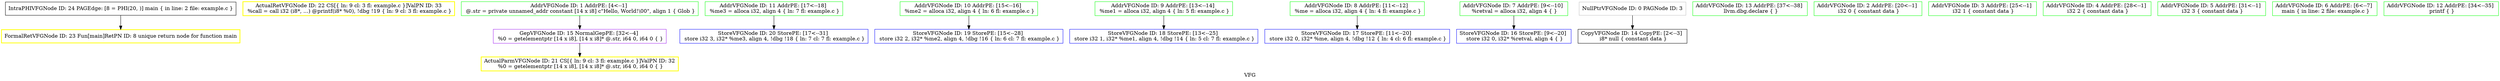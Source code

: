 digraph "VFG" {
	label="VFG";

	Node0x55c11dbe3e70 [shape=record,color=black,label="{IntraPHIVFGNode ID: 24 PAGEdge: [8 = PHI(20, )]    main \{ in line: 2 file: example.c \}}"];
	Node0x55c11dbe3e70 -> Node0x55c11dbcf870[style=solid];
	Node0x55c11dbcf870 [shape=record,color=yellow,penwidth=2,label="{FormalRetVFGNode ID: 23 Fun[main]RetPN ID: 8 unique return node for function main}"];
	Node0x55c11dbe6b20 [shape=record,color=yellow,penwidth=2,label="{ActualRetVFGNode ID: 22 CS[\{ ln: 9  cl: 3  fl: example.c \}]ValPN ID: 33\n   %call = call i32 (i8*, ...) @printf(i8* %0), !dbg !19 \{ ln: 9  cl: 3  fl: example.c \}}"];
	Node0x55c11dbe69f0 [shape=record,color=yellow,penwidth=2,label="{ActualParmVFGNode ID: 21 CS[\{ ln: 9  cl: 3  fl: example.c \}]ValPN ID: 32\n   %0 = getelementptr [14 x i8], [14 x i8]* @.str, i64 0, i64 0 \{  \}}"];
	Node0x55c11dbe68c0 [shape=record,color=blue,label="{StoreVFGNode ID: 20 StorePE: [17\<--31]  \n   store i32 3, i32* %me3, align 4, !dbg !18 \{ ln: 7  cl: 7  fl: example.c \}}"];
	Node0x55c11dbe6790 [shape=record,color=blue,label="{StoreVFGNode ID: 19 StorePE: [15\<--28]  \n   store i32 2, i32* %me2, align 4, !dbg !16 \{ ln: 6  cl: 7  fl: example.c \}}"];
	Node0x55c11dbe6660 [shape=record,color=blue,label="{StoreVFGNode ID: 18 StorePE: [13\<--25]  \n   store i32 1, i32* %me1, align 4, !dbg !14 \{ ln: 5  cl: 7  fl: example.c \}}"];
	Node0x55c11dbe6530 [shape=record,color=blue,label="{StoreVFGNode ID: 17 StorePE: [11\<--20]  \n   store i32 0, i32* %me, align 4, !dbg !12 \{ ln: 4  cl: 6  fl: example.c \}}"];
	Node0x55c11dbe6400 [shape=record,color=blue,label="{StoreVFGNode ID: 16 StorePE: [9\<--20]  \n   store i32 0, i32* %retval, align 4 \{  \}}"];
	Node0x55c11dbe62a0 [shape=record,color=purple,label="{GepVFGNode ID: 15 NormalGepPE: [32\<--4]  \n   %0 = getelementptr [14 x i8], [14 x i8]* @.str, i64 0, i64 0 \{  \}}"];
	Node0x55c11dbe62a0 -> Node0x55c11dbe69f0[style=solid];
	Node0x55c11dbe6050 [shape=record,color=black,label="{CopyVFGNode ID: 14 CopyPE: [2\<--3]  \n i8* null \{ constant data \}}"];
	Node0x55c11dbe5220 [shape=record,color=green,label="{AddrVFGNode ID: 13 AddrPE: [37\<--38]  \n llvm.dbg.declare \{  \}}"];
	Node0x55c11dbe3fc0 [shape=record,color=grey,label="{NullPtrVFGNode ID: 0 PAGNode ID: 3\n}"];
	Node0x55c11dbe3fc0 -> Node0x55c11dbe6050[style=solid];
	Node0x55c11dbcf7e0 [shape=record,color=green,label="{AddrVFGNode ID: 1 AddrPE: [4\<--1]  \n @.str = private unnamed_addr constant [14 x i8] c\"Hello, World!\\00\", align 1 \{ Glob  \}}"];
	Node0x55c11dbcf7e0 -> Node0x55c11dbe62a0[style=solid];
	Node0x55c11dbe4430 [shape=record,color=green,label="{AddrVFGNode ID: 2 AddrPE: [20\<--1]  \n i32 0 \{ constant data \}}"];
	Node0x55c11dbe44c0 [shape=record,color=green,label="{AddrVFGNode ID: 3 AddrPE: [25\<--1]  \n i32 1 \{ constant data \}}"];
	Node0x55c11dbe4550 [shape=record,color=green,label="{AddrVFGNode ID: 4 AddrPE: [28\<--1]  \n i32 2 \{ constant data \}}"];
	Node0x55c11dbe4640 [shape=record,color=green,label="{AddrVFGNode ID: 5 AddrPE: [31\<--1]  \n i32 3 \{ constant data \}}"];
	Node0x55c11dbe47a0 [shape=record,color=green,label="{AddrVFGNode ID: 6 AddrPE: [6\<--7]  \n main \{ in line: 2 file: example.c \}}"];
	Node0x55c11dbe4900 [shape=record,color=green,label="{AddrVFGNode ID: 7 AddrPE: [9\<--10]  \n   %retval = alloca i32, align 4 \{  \}}"];
	Node0x55c11dbe4900 -> Node0x55c11dbe6400[style=solid];
	Node0x55c11dbe4b40 [shape=record,color=green,label="{AddrVFGNode ID: 8 AddrPE: [11\<--12]  \n   %me = alloca i32, align 4 \{ ln: 4 fl: example.c \}}"];
	Node0x55c11dbe4b40 -> Node0x55c11dbe6530[style=solid];
	Node0x55c11dbe4ca0 [shape=record,color=green,label="{AddrVFGNode ID: 9 AddrPE: [13\<--14]  \n   %me1 = alloca i32, align 4 \{ ln: 5 fl: example.c \}}"];
	Node0x55c11dbe4ca0 -> Node0x55c11dbe6660[style=solid];
	Node0x55c11dbe4e00 [shape=record,color=green,label="{AddrVFGNode ID: 10 AddrPE: [15\<--16]  \n   %me2 = alloca i32, align 4 \{ ln: 6 fl: example.c \}}"];
	Node0x55c11dbe4e00 -> Node0x55c11dbe6790[style=solid];
	Node0x55c11dbe4f60 [shape=record,color=green,label="{AddrVFGNode ID: 11 AddrPE: [17\<--18]  \n   %me3 = alloca i32, align 4 \{ ln: 7 fl: example.c \}}"];
	Node0x55c11dbe4f60 -> Node0x55c11dbe68c0[style=solid];
	Node0x55c11dbe50c0 [shape=record,color=green,label="{AddrVFGNode ID: 12 AddrPE: [34\<--35]  \n printf \{  \}}"];
}
